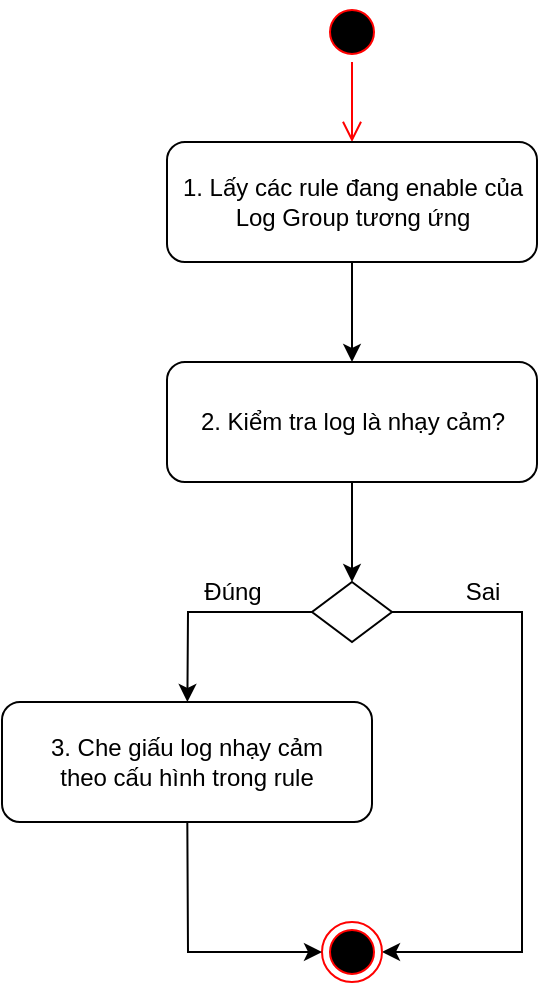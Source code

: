 <mxfile version="22.0.6" type="github" pages="5">
  <diagram name="Trang-1" id="MNLtQUneh9rlCiHm2gLz">
    <mxGraphModel dx="1434" dy="790" grid="1" gridSize="10" guides="1" tooltips="1" connect="1" arrows="1" fold="1" page="1" pageScale="1" pageWidth="1169" pageHeight="827" math="0" shadow="0">
      <root>
        <mxCell id="0" />
        <mxCell id="1" parent="0" />
        <mxCell id="FCyUBB_o4Qi10Djg-REU-1" value="" style="ellipse;html=1;shape=startState;fillColor=#000000;strokeColor=#ff0000;" parent="1" vertex="1">
          <mxGeometry x="430" y="160" width="30" height="30" as="geometry" />
        </mxCell>
        <mxCell id="FCyUBB_o4Qi10Djg-REU-2" value="" style="edgeStyle=orthogonalEdgeStyle;html=1;verticalAlign=bottom;endArrow=open;endSize=8;strokeColor=#ff0000;rounded=0;" parent="1" source="FCyUBB_o4Qi10Djg-REU-1" target="FCyUBB_o4Qi10Djg-REU-3" edge="1">
          <mxGeometry relative="1" as="geometry">
            <mxPoint x="445" y="230" as="targetPoint" />
          </mxGeometry>
        </mxCell>
        <mxCell id="FCyUBB_o4Qi10Djg-REU-3" value="1. Lấy các rule đang enable của Log Group tương ứng" style="rounded=1;whiteSpace=wrap;html=1;" parent="1" vertex="1">
          <mxGeometry x="352.5" y="230" width="185" height="60" as="geometry" />
        </mxCell>
        <mxCell id="FCyUBB_o4Qi10Djg-REU-4" value="" style="endArrow=classic;html=1;rounded=0;" parent="1" source="FCyUBB_o4Qi10Djg-REU-3" target="FCyUBB_o4Qi10Djg-REU-5" edge="1">
          <mxGeometry width="50" height="50" relative="1" as="geometry">
            <mxPoint x="430" y="340" as="sourcePoint" />
            <mxPoint x="445" y="340" as="targetPoint" />
          </mxGeometry>
        </mxCell>
        <mxCell id="FCyUBB_o4Qi10Djg-REU-5" value="2. Kiểm tra log là nhạy cảm?" style="rounded=1;whiteSpace=wrap;html=1;" parent="1" vertex="1">
          <mxGeometry x="352.5" y="340" width="185" height="60" as="geometry" />
        </mxCell>
        <mxCell id="FCyUBB_o4Qi10Djg-REU-6" value="" style="endArrow=classic;html=1;rounded=0;" parent="1" source="FCyUBB_o4Qi10Djg-REU-5" target="FCyUBB_o4Qi10Djg-REU-7" edge="1">
          <mxGeometry width="50" height="50" relative="1" as="geometry">
            <mxPoint x="430" y="540" as="sourcePoint" />
            <mxPoint x="445" y="450" as="targetPoint" />
          </mxGeometry>
        </mxCell>
        <mxCell id="FCyUBB_o4Qi10Djg-REU-7" value="" style="rhombus;whiteSpace=wrap;html=1;" parent="1" vertex="1">
          <mxGeometry x="425" y="450" width="40" height="30" as="geometry" />
        </mxCell>
        <mxCell id="FCyUBB_o4Qi10Djg-REU-8" value="3. Che giấu log nhạy cảm &lt;br&gt;theo cấu hình trong rule" style="rounded=1;whiteSpace=wrap;html=1;" parent="1" vertex="1">
          <mxGeometry x="270" y="510" width="185" height="60" as="geometry" />
        </mxCell>
        <mxCell id="FCyUBB_o4Qi10Djg-REU-9" value="" style="endArrow=classic;html=1;rounded=0;" parent="1" source="FCyUBB_o4Qi10Djg-REU-7" target="FCyUBB_o4Qi10Djg-REU-8" edge="1">
          <mxGeometry width="50" height="50" relative="1" as="geometry">
            <mxPoint x="455" y="400" as="sourcePoint" />
            <mxPoint x="455" y="460" as="targetPoint" />
            <Array as="points">
              <mxPoint x="363" y="465" />
            </Array>
          </mxGeometry>
        </mxCell>
        <mxCell id="FCyUBB_o4Qi10Djg-REU-11" value="" style="endArrow=classic;html=1;rounded=0;" parent="1" source="FCyUBB_o4Qi10Djg-REU-7" target="FCyUBB_o4Qi10Djg-REU-14" edge="1">
          <mxGeometry width="50" height="50" relative="1" as="geometry">
            <mxPoint x="652.5" y="420" as="sourcePoint" />
            <mxPoint x="642.324" y="520" as="targetPoint" />
            <Array as="points">
              <mxPoint x="530" y="465" />
              <mxPoint x="530" y="635" />
            </Array>
          </mxGeometry>
        </mxCell>
        <mxCell id="FCyUBB_o4Qi10Djg-REU-12" value="Đúng" style="text;html=1;align=center;verticalAlign=middle;resizable=0;points=[];autosize=1;strokeColor=none;fillColor=none;" parent="1" vertex="1">
          <mxGeometry x="360" y="440" width="50" height="30" as="geometry" />
        </mxCell>
        <mxCell id="FCyUBB_o4Qi10Djg-REU-13" value="Sai" style="text;html=1;align=center;verticalAlign=middle;resizable=0;points=[];autosize=1;strokeColor=none;fillColor=none;" parent="1" vertex="1">
          <mxGeometry x="490" y="440" width="40" height="30" as="geometry" />
        </mxCell>
        <mxCell id="FCyUBB_o4Qi10Djg-REU-14" value="" style="ellipse;html=1;shape=endState;fillColor=#000000;strokeColor=#ff0000;" parent="1" vertex="1">
          <mxGeometry x="430" y="620" width="30" height="30" as="geometry" />
        </mxCell>
        <mxCell id="FCyUBB_o4Qi10Djg-REU-15" value="" style="endArrow=classic;html=1;rounded=0;" parent="1" source="FCyUBB_o4Qi10Djg-REU-8" target="FCyUBB_o4Qi10Djg-REU-14" edge="1">
          <mxGeometry width="50" height="50" relative="1" as="geometry">
            <mxPoint x="455" y="400" as="sourcePoint" />
            <mxPoint x="455" y="460" as="targetPoint" />
            <Array as="points">
              <mxPoint x="363" y="635" />
            </Array>
          </mxGeometry>
        </mxCell>
      </root>
    </mxGraphModel>
  </diagram>
  <diagram id="7-4eDvsrYYCcSrWC4XTR" name="add">
    <mxGraphModel dx="1195" dy="658" grid="1" gridSize="10" guides="1" tooltips="1" connect="1" arrows="1" fold="1" page="1" pageScale="1" pageWidth="1169" pageHeight="827" math="0" shadow="0">
      <root>
        <mxCell id="0" />
        <mxCell id="1" parent="0" />
        <mxCell id="qeXIuzY6Tlmmjp6HPj1g-1" value="" style="shape=umlLifeline;perimeter=lifelinePerimeter;whiteSpace=wrap;html=1;container=1;dropTarget=0;collapsible=0;recursiveResize=0;outlineConnect=0;portConstraint=eastwest;newEdgeStyle={&quot;curved&quot;:0,&quot;rounded&quot;:0};participant=umlBoundary;fontSize=12;" parent="1" vertex="1">
          <mxGeometry x="160" y="80" width="50" height="500" as="geometry" />
        </mxCell>
        <mxCell id="qeXIuzY6Tlmmjp6HPj1g-3" value="" style="html=1;points=[[0,0,0,0,5],[0,1,0,0,-5],[1,0,0,0,5],[1,1,0,0,-5]];perimeter=orthogonalPerimeter;outlineConnect=0;targetShapes=umlLifeline;portConstraint=eastwest;newEdgeStyle={&quot;curved&quot;:0,&quot;rounded&quot;:0};fontSize=12;" parent="qeXIuzY6Tlmmjp6HPj1g-1" vertex="1">
          <mxGeometry x="20" y="70" width="10" height="410" as="geometry" />
        </mxCell>
        <mxCell id="qeXIuzY6Tlmmjp6HPj1g-2" value="" style="shape=umlLifeline;perimeter=lifelinePerimeter;whiteSpace=wrap;html=1;container=1;dropTarget=0;collapsible=0;recursiveResize=0;outlineConnect=0;portConstraint=eastwest;newEdgeStyle={&quot;curved&quot;:0,&quot;rounded&quot;:0};participant=umlBoundary;fontSize=12;" parent="1" vertex="1">
          <mxGeometry x="400" y="80" width="50" height="500" as="geometry" />
        </mxCell>
        <mxCell id="qeXIuzY6Tlmmjp6HPj1g-4" value="" style="html=1;points=[[0,0,0,0,5],[0,1,0,0,-5],[1,0,0,0,5],[1,1,0,0,-5]];perimeter=orthogonalPerimeter;outlineConnect=0;targetShapes=umlLifeline;portConstraint=eastwest;newEdgeStyle={&quot;curved&quot;:0,&quot;rounded&quot;:0};fontSize=12;" parent="qeXIuzY6Tlmmjp6HPj1g-2" vertex="1">
          <mxGeometry x="20" y="80" width="10" height="400" as="geometry" />
        </mxCell>
        <mxCell id="qeXIuzY6Tlmmjp6HPj1g-8" value="" style="html=1;points=[[0,0,0,0,5],[0,1,0,0,-5],[1,0,0,0,5],[1,1,0,0,-5]];perimeter=orthogonalPerimeter;outlineConnect=0;targetShapes=umlLifeline;portConstraint=eastwest;newEdgeStyle={&quot;curved&quot;:0,&quot;rounded&quot;:0};fontSize=12;" parent="qeXIuzY6Tlmmjp6HPj1g-2" vertex="1">
          <mxGeometry x="30" y="110" width="10" height="360" as="geometry" />
        </mxCell>
        <mxCell id="qeXIuzY6Tlmmjp6HPj1g-5" value="Dashboard" style="text;html=1;align=center;verticalAlign=middle;resizable=0;points=[];autosize=1;strokeColor=none;fillColor=none;fontSize=12;" parent="1" vertex="1">
          <mxGeometry x="145" y="120" width="80" height="30" as="geometry" />
        </mxCell>
        <mxCell id="qeXIuzY6Tlmmjp6HPj1g-6" value="DataMaskingController" style="text;html=1;align=center;verticalAlign=middle;resizable=0;points=[];autosize=1;strokeColor=none;fillColor=none;fontSize=12;" parent="1" vertex="1">
          <mxGeometry x="350" y="128" width="150" height="30" as="geometry" />
        </mxCell>
        <mxCell id="qeXIuzY6Tlmmjp6HPj1g-7" value="UpsertDataMaskingRuleRequest" style="html=1;verticalAlign=bottom;endArrow=block;curved=0;rounded=0;fontSize=12;" parent="1" target="qeXIuzY6Tlmmjp6HPj1g-4" edge="1">
          <mxGeometry x="0.001" width="80" relative="1" as="geometry">
            <mxPoint x="190" y="195" as="sourcePoint" />
            <mxPoint x="500" y="195" as="targetPoint" />
            <mxPoint as="offset" />
          </mxGeometry>
        </mxCell>
        <mxCell id="qeXIuzY6Tlmmjp6HPj1g-11" value="addDataMaskingRule(...)" style="text;html=1;align=center;verticalAlign=middle;resizable=0;points=[];autosize=1;strokeColor=none;fillColor=none;fontSize=12;" parent="1" vertex="1">
          <mxGeometry x="430" y="190" width="160" height="30" as="geometry" />
        </mxCell>
        <mxCell id="qeXIuzY6Tlmmjp6HPj1g-13" value="" style="html=1;points=[[0,0,0,0,5],[0,1,0,0,-5],[1,0,0,0,5],[1,1,0,0,-5]];perimeter=orthogonalPerimeter;outlineConnect=0;targetShapes=umlLifeline;portConstraint=eastwest;newEdgeStyle={&quot;curved&quot;:0,&quot;rounded&quot;:0};fontSize=12;" parent="1" vertex="1">
          <mxGeometry x="435" y="250" width="10" height="40" as="geometry" />
        </mxCell>
        <mxCell id="qeXIuzY6Tlmmjp6HPj1g-14" value="1. validateRequest(...)" style="html=1;align=left;spacingLeft=2;endArrow=block;rounded=0;edgeStyle=orthogonalEdgeStyle;curved=0;rounded=0;fontSize=12;" parent="1" target="qeXIuzY6Tlmmjp6HPj1g-13" edge="1">
          <mxGeometry relative="1" as="geometry">
            <mxPoint x="440" y="230" as="sourcePoint" />
            <Array as="points">
              <mxPoint x="470" y="260" />
            </Array>
          </mxGeometry>
        </mxCell>
        <mxCell id="qeXIuzY6Tlmmjp6HPj1g-15" value="" style="shape=umlLifeline;perimeter=lifelinePerimeter;whiteSpace=wrap;html=1;container=1;dropTarget=0;collapsible=0;recursiveResize=0;outlineConnect=0;portConstraint=eastwest;newEdgeStyle={&quot;curved&quot;:0,&quot;rounded&quot;:0};participant=umlBoundary;fontSize=12;" parent="1" vertex="1">
          <mxGeometry x="630" y="158" width="50" height="202" as="geometry" />
        </mxCell>
        <mxCell id="qeXIuzY6Tlmmjp6HPj1g-16" value="" style="html=1;points=[[0,0,0,0,5],[0,1,0,0,-5],[1,0,0,0,5],[1,1,0,0,-5]];perimeter=orthogonalPerimeter;outlineConnect=0;targetShapes=umlLifeline;portConstraint=eastwest;newEdgeStyle={&quot;curved&quot;:0,&quot;rounded&quot;:0};fontSize=12;" parent="qeXIuzY6Tlmmjp6HPj1g-15" vertex="1">
          <mxGeometry x="20" y="130" width="10" height="60" as="geometry" />
        </mxCell>
        <mxCell id="qeXIuzY6Tlmmjp6HPj1g-17" value="" style="html=1;points=[[0,0,0,0,5],[0,1,0,0,-5],[1,0,0,0,5],[1,1,0,0,-5]];perimeter=orthogonalPerimeter;outlineConnect=0;targetShapes=umlLifeline;portConstraint=eastwest;newEdgeStyle={&quot;curved&quot;:0,&quot;rounded&quot;:0};fontSize=12;" parent="qeXIuzY6Tlmmjp6HPj1g-15" vertex="1">
          <mxGeometry x="30" y="140" width="10" height="40" as="geometry" />
        </mxCell>
        <mxCell id="qeXIuzY6Tlmmjp6HPj1g-18" value="LogGroupRepository" style="text;html=1;align=center;verticalAlign=middle;resizable=0;points=[];autosize=1;strokeColor=none;fillColor=none;fontSize=12;" parent="1" vertex="1">
          <mxGeometry x="590" y="200" width="130" height="30" as="geometry" />
        </mxCell>
        <mxCell id="qeXIuzY6Tlmmjp6HPj1g-19" value="" style="html=1;verticalAlign=bottom;endArrow=block;curved=0;rounded=0;fontSize=12;" parent="1" edge="1">
          <mxGeometry x="0.001" width="80" relative="1" as="geometry">
            <mxPoint x="440.0" y="300" as="sourcePoint" />
            <mxPoint x="650.0" y="300" as="targetPoint" />
            <mxPoint as="offset" />
          </mxGeometry>
        </mxCell>
        <mxCell id="qeXIuzY6Tlmmjp6HPj1g-20" value="2. findByObjectId(logObjectId)" style="text;html=1;align=center;verticalAlign=middle;resizable=0;points=[];autosize=1;strokeColor=none;fillColor=none;fontSize=12;" parent="1" vertex="1">
          <mxGeometry x="665" y="300" width="180" height="30" as="geometry" />
        </mxCell>
        <mxCell id="qeXIuzY6Tlmmjp6HPj1g-21" value="LogGroup" style="html=1;verticalAlign=bottom;endArrow=open;dashed=1;endSize=8;curved=0;rounded=0;fontSize=12;" parent="1" edge="1">
          <mxGeometry relative="1" as="geometry">
            <mxPoint x="650.0" y="330" as="sourcePoint" />
            <mxPoint x="440.0" y="330" as="targetPoint" />
          </mxGeometry>
        </mxCell>
        <mxCell id="qeXIuzY6Tlmmjp6HPj1g-22" value="" style="html=1;points=[[0,0,0,0,5],[0,1,0,0,-5],[1,0,0,0,5],[1,1,0,0,-5]];perimeter=orthogonalPerimeter;outlineConnect=0;targetShapes=umlLifeline;portConstraint=eastwest;newEdgeStyle={&quot;curved&quot;:0,&quot;rounded&quot;:0};fontSize=12;" parent="1" vertex="1">
          <mxGeometry x="435" y="370" width="10" height="40" as="geometry" />
        </mxCell>
        <mxCell id="qeXIuzY6Tlmmjp6HPj1g-23" value="3. init DataMaskingRule" style="html=1;align=left;spacingLeft=2;endArrow=block;rounded=0;edgeStyle=orthogonalEdgeStyle;curved=0;rounded=0;fontSize=12;" parent="1" target="qeXIuzY6Tlmmjp6HPj1g-22" edge="1">
          <mxGeometry relative="1" as="geometry">
            <mxPoint x="440" y="350" as="sourcePoint" />
            <Array as="points">
              <mxPoint x="470" y="380" />
            </Array>
          </mxGeometry>
        </mxCell>
        <mxCell id="qeXIuzY6Tlmmjp6HPj1g-26" value="" style="shape=umlLifeline;perimeter=lifelinePerimeter;whiteSpace=wrap;html=1;container=1;dropTarget=0;collapsible=0;recursiveResize=0;outlineConnect=0;portConstraint=eastwest;newEdgeStyle={&quot;curved&quot;:0,&quot;rounded&quot;:0};participant=umlBoundary;fontSize=12;" parent="1" vertex="1">
          <mxGeometry x="630" y="390" width="50" height="180" as="geometry" />
        </mxCell>
        <mxCell id="qeXIuzY6Tlmmjp6HPj1g-27" value="" style="html=1;points=[[0,0,0,0,5],[0,1,0,0,-5],[1,0,0,0,5],[1,1,0,0,-5]];perimeter=orthogonalPerimeter;outlineConnect=0;targetShapes=umlLifeline;portConstraint=eastwest;newEdgeStyle={&quot;curved&quot;:0,&quot;rounded&quot;:0};fontSize=12;" parent="qeXIuzY6Tlmmjp6HPj1g-26" vertex="1">
          <mxGeometry x="20" y="80" width="10" height="80" as="geometry" />
        </mxCell>
        <mxCell id="qeXIuzY6Tlmmjp6HPj1g-28" value="" style="html=1;points=[[0,0,0,0,5],[0,1,0,0,-5],[1,0,0,0,5],[1,1,0,0,-5]];perimeter=orthogonalPerimeter;outlineConnect=0;targetShapes=umlLifeline;portConstraint=eastwest;newEdgeStyle={&quot;curved&quot;:0,&quot;rounded&quot;:0};fontSize=12;" parent="qeXIuzY6Tlmmjp6HPj1g-26" vertex="1">
          <mxGeometry x="30" y="100" width="10" height="50" as="geometry" />
        </mxCell>
        <mxCell id="qeXIuzY6Tlmmjp6HPj1g-29" value="5. save(DataMaskingRule)" style="text;html=1;align=center;verticalAlign=middle;resizable=0;points=[];autosize=1;strokeColor=none;fillColor=none;fontSize=12;" parent="1" vertex="1">
          <mxGeometry x="665" y="502" width="160" height="30" as="geometry" />
        </mxCell>
        <mxCell id="qeXIuzY6Tlmmjp6HPj1g-30" value="DataMaskingRuleRepository" style="text;html=1;align=center;verticalAlign=middle;resizable=0;points=[];autosize=1;strokeColor=none;fillColor=none;fontSize=12;" parent="1" vertex="1">
          <mxGeometry x="590" y="430" width="180" height="30" as="geometry" />
        </mxCell>
        <mxCell id="qeXIuzY6Tlmmjp6HPj1g-33" value="" style="html=1;verticalAlign=bottom;endArrow=block;curved=0;rounded=0;fontSize=12;" parent="1" edge="1">
          <mxGeometry x="0.001" width="80" relative="1" as="geometry">
            <mxPoint x="440.0" y="500" as="sourcePoint" />
            <mxPoint x="650.0" y="500" as="targetPoint" />
            <mxPoint as="offset" />
          </mxGeometry>
        </mxCell>
        <mxCell id="qeXIuzY6Tlmmjp6HPj1g-34" value="return" style="html=1;verticalAlign=bottom;endArrow=open;dashed=1;endSize=8;curved=0;rounded=0;fontSize=12;" parent="1" edge="1">
          <mxGeometry relative="1" as="geometry">
            <mxPoint x="650.0" y="530" as="sourcePoint" />
            <mxPoint x="440.0" y="530" as="targetPoint" />
          </mxGeometry>
        </mxCell>
        <mxCell id="qeXIuzY6Tlmmjp6HPj1g-35" value="return" style="html=1;verticalAlign=bottom;endArrow=open;dashed=1;endSize=8;curved=0;rounded=0;fontSize=12;" parent="1" edge="1">
          <mxGeometry relative="1" as="geometry">
            <mxPoint x="420" y="540" as="sourcePoint" />
            <mxPoint x="190" y="540" as="targetPoint" />
          </mxGeometry>
        </mxCell>
        <mxCell id="7MeuNAZ8RyB94xtESC5L-1" value="" style="html=1;points=[[0,0,0,0,5],[0,1,0,0,-5],[1,0,0,0,5],[1,1,0,0,-5]];perimeter=orthogonalPerimeter;outlineConnect=0;targetShapes=umlLifeline;portConstraint=eastwest;newEdgeStyle={&quot;curved&quot;:0,&quot;rounded&quot;:0};fontSize=12;" parent="1" vertex="1">
          <mxGeometry x="435" y="450" width="10" height="40" as="geometry" />
        </mxCell>
        <mxCell id="7MeuNAZ8RyB94xtESC5L-2" value="4. check existed name" style="html=1;align=left;spacingLeft=2;endArrow=block;rounded=0;edgeStyle=orthogonalEdgeStyle;curved=0;rounded=0;fontSize=12;" parent="1" target="7MeuNAZ8RyB94xtESC5L-1" edge="1">
          <mxGeometry relative="1" as="geometry">
            <mxPoint x="440" y="430" as="sourcePoint" />
            <Array as="points">
              <mxPoint x="470" y="460" />
            </Array>
          </mxGeometry>
        </mxCell>
      </root>
    </mxGraphModel>
  </diagram>
  <diagram id="j8qmLAjOho-jbFzoAkWS" name="update">
    <mxGraphModel dx="1195" dy="658" grid="1" gridSize="10" guides="1" tooltips="1" connect="1" arrows="1" fold="1" page="1" pageScale="1" pageWidth="1169" pageHeight="827" math="0" shadow="0">
      <root>
        <mxCell id="0" />
        <mxCell id="1" parent="0" />
        <mxCell id="NTytPr070iN_LnXI_guB-1" value="" style="shape=umlLifeline;perimeter=lifelinePerimeter;whiteSpace=wrap;html=1;container=1;dropTarget=0;collapsible=0;recursiveResize=0;outlineConnect=0;portConstraint=eastwest;newEdgeStyle={&quot;curved&quot;:0,&quot;rounded&quot;:0};participant=umlBoundary;fontSize=12;" vertex="1" parent="1">
          <mxGeometry x="160" y="80" width="50" height="680" as="geometry" />
        </mxCell>
        <mxCell id="NTytPr070iN_LnXI_guB-2" value="" style="html=1;points=[[0,0,0,0,5],[0,1,0,0,-5],[1,0,0,0,5],[1,1,0,0,-5]];perimeter=orthogonalPerimeter;outlineConnect=0;targetShapes=umlLifeline;portConstraint=eastwest;newEdgeStyle={&quot;curved&quot;:0,&quot;rounded&quot;:0};fontSize=12;" vertex="1" parent="NTytPr070iN_LnXI_guB-1">
          <mxGeometry x="20" y="70" width="10" height="590" as="geometry" />
        </mxCell>
        <mxCell id="NTytPr070iN_LnXI_guB-3" value="" style="shape=umlLifeline;perimeter=lifelinePerimeter;whiteSpace=wrap;html=1;container=1;dropTarget=0;collapsible=0;recursiveResize=0;outlineConnect=0;portConstraint=eastwest;newEdgeStyle={&quot;curved&quot;:0,&quot;rounded&quot;:0};participant=umlBoundary;fontSize=12;" vertex="1" parent="1">
          <mxGeometry x="400" y="80" width="50" height="680" as="geometry" />
        </mxCell>
        <mxCell id="NTytPr070iN_LnXI_guB-4" value="" style="html=1;points=[[0,0,0,0,5],[0,1,0,0,-5],[1,0,0,0,5],[1,1,0,0,-5]];perimeter=orthogonalPerimeter;outlineConnect=0;targetShapes=umlLifeline;portConstraint=eastwest;newEdgeStyle={&quot;curved&quot;:0,&quot;rounded&quot;:0};fontSize=12;" vertex="1" parent="NTytPr070iN_LnXI_guB-3">
          <mxGeometry x="20" y="80" width="10" height="580" as="geometry" />
        </mxCell>
        <mxCell id="NTytPr070iN_LnXI_guB-5" value="" style="html=1;points=[[0,0,0,0,5],[0,1,0,0,-5],[1,0,0,0,5],[1,1,0,0,-5]];perimeter=orthogonalPerimeter;outlineConnect=0;targetShapes=umlLifeline;portConstraint=eastwest;newEdgeStyle={&quot;curved&quot;:0,&quot;rounded&quot;:0};fontSize=12;" vertex="1" parent="NTytPr070iN_LnXI_guB-3">
          <mxGeometry x="30" y="110" width="10" height="540" as="geometry" />
        </mxCell>
        <mxCell id="NTytPr070iN_LnXI_guB-6" value="Dashboard" style="text;html=1;align=center;verticalAlign=middle;resizable=0;points=[];autosize=1;strokeColor=none;fillColor=none;fontSize=12;" vertex="1" parent="1">
          <mxGeometry x="145" y="120" width="80" height="30" as="geometry" />
        </mxCell>
        <mxCell id="NTytPr070iN_LnXI_guB-7" value="DataMaskingController" style="text;html=1;align=center;verticalAlign=middle;resizable=0;points=[];autosize=1;strokeColor=none;fillColor=none;fontSize=12;" vertex="1" parent="1">
          <mxGeometry x="350" y="128" width="150" height="30" as="geometry" />
        </mxCell>
        <mxCell id="NTytPr070iN_LnXI_guB-8" value="UpsertDataMaskingRuleRequest" style="html=1;verticalAlign=bottom;endArrow=block;curved=0;rounded=0;fontSize=12;" edge="1" parent="1" target="NTytPr070iN_LnXI_guB-4">
          <mxGeometry x="0.001" width="80" relative="1" as="geometry">
            <mxPoint x="190" y="195" as="sourcePoint" />
            <mxPoint x="500" y="195" as="targetPoint" />
            <mxPoint as="offset" />
          </mxGeometry>
        </mxCell>
        <mxCell id="NTytPr070iN_LnXI_guB-9" value="updateDataMaskingRule(...)" style="text;html=1;align=center;verticalAlign=middle;resizable=0;points=[];autosize=1;strokeColor=none;fillColor=none;fontSize=12;" vertex="1" parent="1">
          <mxGeometry x="435" y="190" width="170" height="30" as="geometry" />
        </mxCell>
        <mxCell id="NTytPr070iN_LnXI_guB-10" value="" style="html=1;points=[[0,0,0,0,5],[0,1,0,0,-5],[1,0,0,0,5],[1,1,0,0,-5]];perimeter=orthogonalPerimeter;outlineConnect=0;targetShapes=umlLifeline;portConstraint=eastwest;newEdgeStyle={&quot;curved&quot;:0,&quot;rounded&quot;:0};fontSize=12;" vertex="1" parent="1">
          <mxGeometry x="435" y="250" width="10" height="40" as="geometry" />
        </mxCell>
        <mxCell id="NTytPr070iN_LnXI_guB-11" value="1. validateRequest(...)" style="html=1;align=left;spacingLeft=2;endArrow=block;rounded=0;edgeStyle=orthogonalEdgeStyle;curved=0;rounded=0;fontSize=12;" edge="1" parent="1" target="NTytPr070iN_LnXI_guB-10">
          <mxGeometry relative="1" as="geometry">
            <mxPoint x="440" y="230" as="sourcePoint" />
            <Array as="points">
              <mxPoint x="470" y="260" />
            </Array>
          </mxGeometry>
        </mxCell>
        <mxCell id="NTytPr070iN_LnXI_guB-12" value="" style="shape=umlLifeline;perimeter=lifelinePerimeter;whiteSpace=wrap;html=1;container=1;dropTarget=0;collapsible=0;recursiveResize=0;outlineConnect=0;portConstraint=eastwest;newEdgeStyle={&quot;curved&quot;:0,&quot;rounded&quot;:0};participant=umlBoundary;fontSize=12;" vertex="1" parent="1">
          <mxGeometry x="570" y="358" width="50" height="162" as="geometry" />
        </mxCell>
        <mxCell id="NTytPr070iN_LnXI_guB-13" value="" style="html=1;points=[[0,0,0,0,5],[0,1,0,0,-5],[1,0,0,0,5],[1,1,0,0,-5]];perimeter=orthogonalPerimeter;outlineConnect=0;targetShapes=umlLifeline;portConstraint=eastwest;newEdgeStyle={&quot;curved&quot;:0,&quot;rounded&quot;:0};fontSize=12;" vertex="1" parent="NTytPr070iN_LnXI_guB-12">
          <mxGeometry x="20" y="80" width="10" height="60" as="geometry" />
        </mxCell>
        <mxCell id="NTytPr070iN_LnXI_guB-14" value="" style="html=1;points=[[0,0,0,0,5],[0,1,0,0,-5],[1,0,0,0,5],[1,1,0,0,-5]];perimeter=orthogonalPerimeter;outlineConnect=0;targetShapes=umlLifeline;portConstraint=eastwest;newEdgeStyle={&quot;curved&quot;:0,&quot;rounded&quot;:0};fontSize=12;" vertex="1" parent="NTytPr070iN_LnXI_guB-12">
          <mxGeometry x="30" y="90" width="10" height="40" as="geometry" />
        </mxCell>
        <mxCell id="NTytPr070iN_LnXI_guB-15" value="LogGroupRepository" style="text;html=1;align=center;verticalAlign=middle;resizable=0;points=[];autosize=1;strokeColor=none;fillColor=none;fontSize=12;" vertex="1" parent="1">
          <mxGeometry x="530" y="400" width="130" height="30" as="geometry" />
        </mxCell>
        <mxCell id="NTytPr070iN_LnXI_guB-16" value="" style="html=1;verticalAlign=bottom;endArrow=block;curved=0;rounded=0;fontSize=12;" edge="1" parent="1">
          <mxGeometry x="0.001" width="80" relative="1" as="geometry">
            <mxPoint x="440" y="450" as="sourcePoint" />
            <mxPoint x="590.0" y="450" as="targetPoint" />
            <mxPoint as="offset" />
          </mxGeometry>
        </mxCell>
        <mxCell id="NTytPr070iN_LnXI_guB-17" value="3. findByObjectId(logObjectId)" style="text;html=1;align=center;verticalAlign=middle;resizable=0;points=[];autosize=1;strokeColor=none;fillColor=none;fontSize=12;" vertex="1" parent="1">
          <mxGeometry x="605" y="450" width="180" height="30" as="geometry" />
        </mxCell>
        <mxCell id="NTytPr070iN_LnXI_guB-18" value="LogGroup" style="html=1;verticalAlign=bottom;endArrow=open;dashed=1;endSize=8;curved=0;rounded=0;fontSize=12;" edge="1" parent="1">
          <mxGeometry relative="1" as="geometry">
            <mxPoint x="590.0" y="480" as="sourcePoint" />
            <mxPoint x="440" y="480" as="targetPoint" />
          </mxGeometry>
        </mxCell>
        <mxCell id="NTytPr070iN_LnXI_guB-19" value="" style="html=1;points=[[0,0,0,0,5],[0,1,0,0,-5],[1,0,0,0,5],[1,1,0,0,-5]];perimeter=orthogonalPerimeter;outlineConnect=0;targetShapes=umlLifeline;portConstraint=eastwest;newEdgeStyle={&quot;curved&quot;:0,&quot;rounded&quot;:0};fontSize=12;" vertex="1" parent="1">
          <mxGeometry x="435" y="540" width="10" height="40" as="geometry" />
        </mxCell>
        <mxCell id="NTytPr070iN_LnXI_guB-20" value="4. init DataMaskingRule update" style="html=1;align=left;spacingLeft=2;endArrow=block;rounded=0;edgeStyle=orthogonalEdgeStyle;curved=0;rounded=0;fontSize=12;" edge="1" parent="1" target="NTytPr070iN_LnXI_guB-19">
          <mxGeometry relative="1" as="geometry">
            <mxPoint x="440" y="520" as="sourcePoint" />
            <Array as="points">
              <mxPoint x="470" y="550" />
            </Array>
            <mxPoint as="offset" />
          </mxGeometry>
        </mxCell>
        <mxCell id="NTytPr070iN_LnXI_guB-21" value="" style="shape=umlLifeline;perimeter=lifelinePerimeter;whiteSpace=wrap;html=1;container=1;dropTarget=0;collapsible=0;recursiveResize=0;outlineConnect=0;portConstraint=eastwest;newEdgeStyle={&quot;curved&quot;:0,&quot;rounded&quot;:0};participant=umlBoundary;fontSize=12;" vertex="1" parent="1">
          <mxGeometry x="630" y="190" width="50" height="570" as="geometry" />
        </mxCell>
        <mxCell id="NTytPr070iN_LnXI_guB-22" value="" style="html=1;points=[[0,0,0,0,5],[0,1,0,0,-5],[1,0,0,0,5],[1,1,0,0,-5]];perimeter=orthogonalPerimeter;outlineConnect=0;targetShapes=umlLifeline;portConstraint=eastwest;newEdgeStyle={&quot;curved&quot;:0,&quot;rounded&quot;:0};fontSize=12;" vertex="1" parent="NTytPr070iN_LnXI_guB-21">
          <mxGeometry x="20" y="80" width="10" height="80" as="geometry" />
        </mxCell>
        <mxCell id="NTytPr070iN_LnXI_guB-23" value="" style="html=1;points=[[0,0,0,0,5],[0,1,0,0,-5],[1,0,0,0,5],[1,1,0,0,-5]];perimeter=orthogonalPerimeter;outlineConnect=0;targetShapes=umlLifeline;portConstraint=eastwest;newEdgeStyle={&quot;curved&quot;:0,&quot;rounded&quot;:0};fontSize=12;" vertex="1" parent="NTytPr070iN_LnXI_guB-21">
          <mxGeometry x="30" y="100" width="10" height="50" as="geometry" />
        </mxCell>
        <mxCell id="NTytPr070iN_LnXI_guB-24" value="2. findById(ruleId)" style="text;html=1;align=center;verticalAlign=middle;resizable=0;points=[];autosize=1;strokeColor=none;fillColor=none;fontSize=12;" vertex="1" parent="1">
          <mxGeometry x="660" y="300" width="120" height="30" as="geometry" />
        </mxCell>
        <mxCell id="NTytPr070iN_LnXI_guB-25" value="DataMaskingRuleRepository" style="text;html=1;align=center;verticalAlign=middle;resizable=0;points=[];autosize=1;strokeColor=none;fillColor=none;fontSize=12;" vertex="1" parent="1">
          <mxGeometry x="590" y="230" width="180" height="30" as="geometry" />
        </mxCell>
        <mxCell id="NTytPr070iN_LnXI_guB-26" value="" style="html=1;verticalAlign=bottom;endArrow=block;curved=0;rounded=0;fontSize=12;" edge="1" parent="1">
          <mxGeometry x="0.001" width="80" relative="1" as="geometry">
            <mxPoint x="440.0" y="300" as="sourcePoint" />
            <mxPoint x="650.0" y="300" as="targetPoint" />
            <mxPoint as="offset" />
          </mxGeometry>
        </mxCell>
        <mxCell id="NTytPr070iN_LnXI_guB-27" value="return" style="html=1;verticalAlign=bottom;endArrow=open;dashed=1;endSize=8;curved=0;rounded=0;fontSize=12;" edge="1" parent="1">
          <mxGeometry relative="1" as="geometry">
            <mxPoint x="650.0" y="330" as="sourcePoint" />
            <mxPoint x="440.0" y="330" as="targetPoint" />
          </mxGeometry>
        </mxCell>
        <mxCell id="NTytPr070iN_LnXI_guB-28" value="return" style="html=1;verticalAlign=bottom;endArrow=open;dashed=1;endSize=8;curved=0;rounded=0;fontSize=12;" edge="1" parent="1">
          <mxGeometry relative="1" as="geometry">
            <mxPoint x="420" y="720" as="sourcePoint" />
            <mxPoint x="190" y="720" as="targetPoint" />
          </mxGeometry>
        </mxCell>
        <mxCell id="NTytPr070iN_LnXI_guB-29" value="" style="html=1;points=[[0,0,0,0,5],[0,1,0,0,-5],[1,0,0,0,5],[1,1,0,0,-5]];perimeter=orthogonalPerimeter;outlineConnect=0;targetShapes=umlLifeline;portConstraint=eastwest;newEdgeStyle={&quot;curved&quot;:0,&quot;rounded&quot;:0};fontSize=12;" vertex="1" parent="1">
          <mxGeometry x="435" y="620" width="10" height="40" as="geometry" />
        </mxCell>
        <mxCell id="NTytPr070iN_LnXI_guB-30" value="5. check existed name" style="html=1;align=left;spacingLeft=2;endArrow=block;rounded=0;edgeStyle=orthogonalEdgeStyle;curved=0;rounded=0;fontSize=12;" edge="1" parent="1" target="NTytPr070iN_LnXI_guB-29">
          <mxGeometry relative="1" as="geometry">
            <mxPoint x="440" y="600" as="sourcePoint" />
            <Array as="points">
              <mxPoint x="470" y="630" />
            </Array>
            <mxPoint as="offset" />
          </mxGeometry>
        </mxCell>
        <mxCell id="NTytPr070iN_LnXI_guB-31" value="ruleId" style="text;html=1;align=center;verticalAlign=middle;resizable=0;points=[];autosize=1;strokeColor=none;fillColor=none;fontSize=12;" vertex="1" parent="1">
          <mxGeometry x="275" y="188" width="50" height="30" as="geometry" />
        </mxCell>
        <mxCell id="NTytPr070iN_LnXI_guB-32" value="" style="html=1;points=[[0,0,0,0,5],[0,1,0,0,-5],[1,0,0,0,5],[1,1,0,0,-5]];perimeter=orthogonalPerimeter;outlineConnect=0;targetShapes=umlLifeline;portConstraint=eastwest;newEdgeStyle={&quot;curved&quot;:0,&quot;rounded&quot;:0};fontSize=12;" vertex="1" parent="1">
          <mxGeometry x="650" y="650" width="10" height="80" as="geometry" />
        </mxCell>
        <mxCell id="NTytPr070iN_LnXI_guB-33" value="" style="html=1;points=[[0,0,0,0,5],[0,1,0,0,-5],[1,0,0,0,5],[1,1,0,0,-5]];perimeter=orthogonalPerimeter;outlineConnect=0;targetShapes=umlLifeline;portConstraint=eastwest;newEdgeStyle={&quot;curved&quot;:0,&quot;rounded&quot;:0};fontSize=12;" vertex="1" parent="1">
          <mxGeometry x="660" y="670" width="10" height="50" as="geometry" />
        </mxCell>
        <mxCell id="NTytPr070iN_LnXI_guB-34" value="6. update(...)" style="text;html=1;align=center;verticalAlign=middle;resizable=0;points=[];autosize=1;strokeColor=none;fillColor=none;fontSize=12;" vertex="1" parent="1">
          <mxGeometry x="675" y="680" width="90" height="30" as="geometry" />
        </mxCell>
        <mxCell id="NTytPr070iN_LnXI_guB-35" value="" style="html=1;verticalAlign=bottom;endArrow=block;curved=0;rounded=0;fontSize=12;" edge="1" parent="1">
          <mxGeometry x="0.001" width="80" relative="1" as="geometry">
            <mxPoint x="440.0" y="680" as="sourcePoint" />
            <mxPoint x="650.0" y="680" as="targetPoint" />
            <mxPoint as="offset" />
          </mxGeometry>
        </mxCell>
        <mxCell id="NTytPr070iN_LnXI_guB-36" value="return" style="html=1;verticalAlign=bottom;endArrow=open;dashed=1;endSize=8;curved=0;rounded=0;fontSize=12;" edge="1" parent="1">
          <mxGeometry relative="1" as="geometry">
            <mxPoint x="650.0" y="710" as="sourcePoint" />
            <mxPoint x="440.0" y="710" as="targetPoint" />
          </mxGeometry>
        </mxCell>
      </root>
    </mxGraphModel>
  </diagram>
  <diagram id="71q2wgkZuon3vMLD6ZBM" name="delete">
    <mxGraphModel dx="1195" dy="658" grid="1" gridSize="10" guides="1" tooltips="1" connect="1" arrows="1" fold="1" page="1" pageScale="1" pageWidth="1169" pageHeight="827" math="0" shadow="0">
      <root>
        <mxCell id="0" />
        <mxCell id="1" parent="0" />
        <mxCell id="Fd6lpT3IfbsDKDsr4jEv-1" value="" style="shape=umlLifeline;perimeter=lifelinePerimeter;whiteSpace=wrap;html=1;container=1;dropTarget=0;collapsible=0;recursiveResize=0;outlineConnect=0;portConstraint=eastwest;newEdgeStyle={&quot;curved&quot;:0,&quot;rounded&quot;:0};participant=umlBoundary;fontSize=12;" vertex="1" parent="1">
          <mxGeometry x="160" y="80" width="50" height="240" as="geometry" />
        </mxCell>
        <mxCell id="Fd6lpT3IfbsDKDsr4jEv-2" value="" style="html=1;points=[[0,0,0,0,5],[0,1,0,0,-5],[1,0,0,0,5],[1,1,0,0,-5]];perimeter=orthogonalPerimeter;outlineConnect=0;targetShapes=umlLifeline;portConstraint=eastwest;newEdgeStyle={&quot;curved&quot;:0,&quot;rounded&quot;:0};fontSize=12;" vertex="1" parent="Fd6lpT3IfbsDKDsr4jEv-1">
          <mxGeometry x="20" y="70" width="10" height="140" as="geometry" />
        </mxCell>
        <mxCell id="Fd6lpT3IfbsDKDsr4jEv-3" value="" style="shape=umlLifeline;perimeter=lifelinePerimeter;whiteSpace=wrap;html=1;container=1;dropTarget=0;collapsible=0;recursiveResize=0;outlineConnect=0;portConstraint=eastwest;newEdgeStyle={&quot;curved&quot;:0,&quot;rounded&quot;:0};participant=umlBoundary;fontSize=12;" vertex="1" parent="1">
          <mxGeometry x="400" y="80" width="50" height="240" as="geometry" />
        </mxCell>
        <mxCell id="Fd6lpT3IfbsDKDsr4jEv-4" value="" style="html=1;points=[[0,0,0,0,5],[0,1,0,0,-5],[1,0,0,0,5],[1,1,0,0,-5]];perimeter=orthogonalPerimeter;outlineConnect=0;targetShapes=umlLifeline;portConstraint=eastwest;newEdgeStyle={&quot;curved&quot;:0,&quot;rounded&quot;:0};fontSize=12;" vertex="1" parent="Fd6lpT3IfbsDKDsr4jEv-3">
          <mxGeometry x="20" y="80" width="10" height="130" as="geometry" />
        </mxCell>
        <mxCell id="Fd6lpT3IfbsDKDsr4jEv-5" value="" style="html=1;points=[[0,0,0,0,5],[0,1,0,0,-5],[1,0,0,0,5],[1,1,0,0,-5]];perimeter=orthogonalPerimeter;outlineConnect=0;targetShapes=umlLifeline;portConstraint=eastwest;newEdgeStyle={&quot;curved&quot;:0,&quot;rounded&quot;:0};fontSize=12;" vertex="1" parent="Fd6lpT3IfbsDKDsr4jEv-3">
          <mxGeometry x="30" y="110" width="10" height="90" as="geometry" />
        </mxCell>
        <mxCell id="Fd6lpT3IfbsDKDsr4jEv-6" value="Dashboard" style="text;html=1;align=center;verticalAlign=middle;resizable=0;points=[];autosize=1;strokeColor=none;fillColor=none;fontSize=12;" vertex="1" parent="1">
          <mxGeometry x="145" y="120" width="80" height="30" as="geometry" />
        </mxCell>
        <mxCell id="Fd6lpT3IfbsDKDsr4jEv-7" value="DataMaskingController" style="text;html=1;align=center;verticalAlign=middle;resizable=0;points=[];autosize=1;strokeColor=none;fillColor=none;fontSize=12;" vertex="1" parent="1">
          <mxGeometry x="350" y="128" width="150" height="30" as="geometry" />
        </mxCell>
        <mxCell id="Fd6lpT3IfbsDKDsr4jEv-8" value="ruleId" style="html=1;verticalAlign=bottom;endArrow=block;curved=0;rounded=0;fontSize=12;" edge="1" parent="1" target="Fd6lpT3IfbsDKDsr4jEv-4">
          <mxGeometry x="0.001" width="80" relative="1" as="geometry">
            <mxPoint x="190" y="195" as="sourcePoint" />
            <mxPoint x="500" y="195" as="targetPoint" />
            <mxPoint as="offset" />
          </mxGeometry>
        </mxCell>
        <mxCell id="Fd6lpT3IfbsDKDsr4jEv-9" value="deleteDataMaskingRule(...)" style="text;html=1;align=center;verticalAlign=middle;resizable=0;points=[];autosize=1;strokeColor=none;fillColor=none;fontSize=12;" vertex="1" parent="1">
          <mxGeometry x="435" y="190" width="170" height="30" as="geometry" />
        </mxCell>
        <mxCell id="Fd6lpT3IfbsDKDsr4jEv-21" value="" style="shape=umlLifeline;perimeter=lifelinePerimeter;whiteSpace=wrap;html=1;container=1;dropTarget=0;collapsible=0;recursiveResize=0;outlineConnect=0;portConstraint=eastwest;newEdgeStyle={&quot;curved&quot;:0,&quot;rounded&quot;:0};participant=umlBoundary;fontSize=12;" vertex="1" parent="1">
          <mxGeometry x="630" y="80" width="50" height="240" as="geometry" />
        </mxCell>
        <mxCell id="Fd6lpT3IfbsDKDsr4jEv-22" value="" style="html=1;points=[[0,0,0,0,5],[0,1,0,0,-5],[1,0,0,0,5],[1,1,0,0,-5]];perimeter=orthogonalPerimeter;outlineConnect=0;targetShapes=umlLifeline;portConstraint=eastwest;newEdgeStyle={&quot;curved&quot;:0,&quot;rounded&quot;:0};fontSize=12;" vertex="1" parent="Fd6lpT3IfbsDKDsr4jEv-21">
          <mxGeometry x="20" y="140" width="10" height="60" as="geometry" />
        </mxCell>
        <mxCell id="Fd6lpT3IfbsDKDsr4jEv-23" value="" style="html=1;points=[[0,0,0,0,5],[0,1,0,0,-5],[1,0,0,0,5],[1,1,0,0,-5]];perimeter=orthogonalPerimeter;outlineConnect=0;targetShapes=umlLifeline;portConstraint=eastwest;newEdgeStyle={&quot;curved&quot;:0,&quot;rounded&quot;:0};fontSize=12;" vertex="1" parent="Fd6lpT3IfbsDKDsr4jEv-21">
          <mxGeometry x="30" y="150" width="10" height="40" as="geometry" />
        </mxCell>
        <mxCell id="Fd6lpT3IfbsDKDsr4jEv-24" value="1. deleteById(ruleId)" style="text;html=1;align=center;verticalAlign=middle;resizable=0;points=[];autosize=1;strokeColor=none;fillColor=none;fontSize=12;" vertex="1" parent="1">
          <mxGeometry x="660" y="230" width="130" height="30" as="geometry" />
        </mxCell>
        <mxCell id="Fd6lpT3IfbsDKDsr4jEv-25" value="DataMaskingRuleRepository" style="text;html=1;align=center;verticalAlign=middle;resizable=0;points=[];autosize=1;strokeColor=none;fillColor=none;fontSize=12;" vertex="1" parent="1">
          <mxGeometry x="570" y="128" width="180" height="30" as="geometry" />
        </mxCell>
        <mxCell id="Fd6lpT3IfbsDKDsr4jEv-26" value="" style="html=1;verticalAlign=bottom;endArrow=block;curved=0;rounded=0;fontSize=12;" edge="1" parent="1">
          <mxGeometry x="0.001" width="80" relative="1" as="geometry">
            <mxPoint x="440.0" y="230" as="sourcePoint" />
            <mxPoint x="650.0" y="230" as="targetPoint" />
            <mxPoint as="offset" />
          </mxGeometry>
        </mxCell>
        <mxCell id="Fd6lpT3IfbsDKDsr4jEv-27" value="return" style="html=1;verticalAlign=bottom;endArrow=open;dashed=1;endSize=8;curved=0;rounded=0;fontSize=12;" edge="1" parent="1">
          <mxGeometry relative="1" as="geometry">
            <mxPoint x="650.0" y="260" as="sourcePoint" />
            <mxPoint x="440.0" y="260" as="targetPoint" />
          </mxGeometry>
        </mxCell>
        <mxCell id="Fd6lpT3IfbsDKDsr4jEv-28" value="return" style="html=1;verticalAlign=bottom;endArrow=open;dashed=1;endSize=8;curved=0;rounded=0;fontSize=12;" edge="1" parent="1">
          <mxGeometry relative="1" as="geometry">
            <mxPoint x="420" y="270" as="sourcePoint" />
            <mxPoint x="190" y="270" as="targetPoint" />
          </mxGeometry>
        </mxCell>
      </root>
    </mxGraphModel>
  </diagram>
  <diagram id="k-pvhGxK_9nGOnhhhp6W" name="Trang-5">
    <mxGraphModel dx="989" dy="545" grid="1" gridSize="10" guides="1" tooltips="1" connect="1" arrows="1" fold="1" page="1" pageScale="1" pageWidth="1169" pageHeight="827" math="0" shadow="0">
      <root>
        <mxCell id="0" />
        <mxCell id="1" parent="0" />
        <mxCell id="n8u019Md-kTfoQV2W5k_-1" value="" style="shape=umlLifeline;perimeter=lifelinePerimeter;whiteSpace=wrap;html=1;container=1;dropTarget=0;collapsible=0;recursiveResize=0;outlineConnect=0;portConstraint=eastwest;newEdgeStyle={&quot;curved&quot;:0,&quot;rounded&quot;:0};participant=umlBoundary;fontSize=12;" vertex="1" parent="1">
          <mxGeometry x="160" y="80" width="50" height="800" as="geometry" />
        </mxCell>
        <mxCell id="n8u019Md-kTfoQV2W5k_-2" value="" style="html=1;points=[[0,0,0,0,5],[0,1,0,0,-5],[1,0,0,0,5],[1,1,0,0,-5]];perimeter=orthogonalPerimeter;outlineConnect=0;targetShapes=umlLifeline;portConstraint=eastwest;newEdgeStyle={&quot;curved&quot;:0,&quot;rounded&quot;:0};fontSize=12;" vertex="1" parent="n8u019Md-kTfoQV2W5k_-1">
          <mxGeometry x="20" y="70" width="10" height="710" as="geometry" />
        </mxCell>
        <mxCell id="MyzB4XbJ2sydEkwuj8ev-41" value="" style="html=1;points=[[0,0,0,0,5],[0,1,0,0,-5],[1,0,0,0,5],[1,1,0,0,-5]];perimeter=orthogonalPerimeter;outlineConnect=0;targetShapes=umlLifeline;portConstraint=eastwest;newEdgeStyle={&quot;curved&quot;:0,&quot;rounded&quot;:0};" vertex="1" parent="n8u019Md-kTfoQV2W5k_-1">
          <mxGeometry x="35" y="540" width="10" height="200" as="geometry" />
        </mxCell>
        <mxCell id="n8u019Md-kTfoQV2W5k_-3" value="" style="shape=umlLifeline;perimeter=lifelinePerimeter;whiteSpace=wrap;html=1;container=1;dropTarget=0;collapsible=0;recursiveResize=0;outlineConnect=0;portConstraint=eastwest;newEdgeStyle={&quot;curved&quot;:0,&quot;rounded&quot;:0};participant=umlBoundary;fontSize=12;" vertex="1" parent="1">
          <mxGeometry x="400" y="80" width="50" height="210" as="geometry" />
        </mxCell>
        <mxCell id="n8u019Md-kTfoQV2W5k_-4" value="" style="html=1;points=[[0,0,0,0,5],[0,1,0,0,-5],[1,0,0,0,5],[1,1,0,0,-5]];perimeter=orthogonalPerimeter;outlineConnect=0;targetShapes=umlLifeline;portConstraint=eastwest;newEdgeStyle={&quot;curved&quot;:0,&quot;rounded&quot;:0};fontSize=12;" vertex="1" parent="n8u019Md-kTfoQV2W5k_-3">
          <mxGeometry x="20" y="120" width="10" height="70" as="geometry" />
        </mxCell>
        <mxCell id="n8u019Md-kTfoQV2W5k_-18" value="LogRepository" style="text;html=1;align=center;verticalAlign=middle;resizable=0;points=[];autosize=1;strokeColor=none;fillColor=none;fontSize=12;" vertex="1" parent="1">
          <mxGeometry x="135" y="120" width="100" height="30" as="geometry" />
        </mxCell>
        <mxCell id="n8u019Md-kTfoQV2W5k_-20" value="queryAsMap(...)" style="text;html=1;align=center;verticalAlign=middle;resizable=0;points=[];autosize=1;strokeColor=none;fillColor=none;" vertex="1" parent="1">
          <mxGeometry x="185" y="160" width="110" height="30" as="geometry" />
        </mxCell>
        <mxCell id="n8u019Md-kTfoQV2W5k_-23" value="" style="html=1;verticalAlign=bottom;endArrow=block;curved=0;rounded=0;fontSize=12;" edge="1" parent="1">
          <mxGeometry x="0.001" width="80" relative="1" as="geometry">
            <mxPoint x="190" y="220" as="sourcePoint" />
            <mxPoint x="420" y="220" as="targetPoint" />
            <mxPoint as="offset" />
          </mxGeometry>
        </mxCell>
        <mxCell id="n8u019Md-kTfoQV2W5k_-26" value="query log" style="edgeLabel;html=1;align=center;verticalAlign=middle;resizable=0;points=[];fontSize=12;" vertex="1" connectable="0" parent="n8u019Md-kTfoQV2W5k_-23">
          <mxGeometry x="-0.045" y="3" relative="1" as="geometry">
            <mxPoint y="-10" as="offset" />
          </mxGeometry>
        </mxCell>
        <mxCell id="n8u019Md-kTfoQV2W5k_-24" value="SearchResponse" style="html=1;verticalAlign=bottom;endArrow=open;dashed=1;endSize=8;curved=0;rounded=0;fontSize=12;" edge="1" parent="1">
          <mxGeometry relative="1" as="geometry">
            <mxPoint x="420" y="255" as="sourcePoint" />
            <mxPoint x="190" y="255" as="targetPoint" />
          </mxGeometry>
        </mxCell>
        <mxCell id="n8u019Md-kTfoQV2W5k_-25" value="ElasticSearch" style="text;html=1;align=center;verticalAlign=middle;resizable=0;points=[];autosize=1;strokeColor=none;fillColor=none;fontSize=12;" vertex="1" parent="1">
          <mxGeometry x="375" y="120" width="100" height="30" as="geometry" />
        </mxCell>
        <mxCell id="MyzB4XbJ2sydEkwuj8ev-2" value="handleDataMasking(&lt;br&gt;logGroupObjectId, response)" style="html=1;align=left;spacingLeft=2;endArrow=block;rounded=0;edgeStyle=orthogonalEdgeStyle;curved=0;rounded=0;fontSize=12;" edge="1" target="MyzB4XbJ2sydEkwuj8ev-1" parent="1">
          <mxGeometry relative="1" as="geometry">
            <mxPoint x="190" y="280" as="sourcePoint" />
            <Array as="points">
              <mxPoint x="220" y="310" />
            </Array>
          </mxGeometry>
        </mxCell>
        <mxCell id="MyzB4XbJ2sydEkwuj8ev-3" value="" style="shape=umlLifeline;perimeter=lifelinePerimeter;whiteSpace=wrap;html=1;container=1;dropTarget=0;collapsible=0;recursiveResize=0;outlineConnect=0;portConstraint=eastwest;newEdgeStyle={&quot;curved&quot;:0,&quot;rounded&quot;:0};participant=umlBoundary;fontSize=12;" vertex="1" parent="1">
          <mxGeometry x="445" y="260" width="50" height="180" as="geometry" />
        </mxCell>
        <mxCell id="MyzB4XbJ2sydEkwuj8ev-4" value="" style="html=1;points=[[0,0,0,0,5],[0,1,0,0,-5],[1,0,0,0,5],[1,1,0,0,-5]];perimeter=orthogonalPerimeter;outlineConnect=0;targetShapes=umlLifeline;portConstraint=eastwest;newEdgeStyle={&quot;curved&quot;:0,&quot;rounded&quot;:0};fontSize=12;" vertex="1" parent="MyzB4XbJ2sydEkwuj8ev-3">
          <mxGeometry x="20" y="80" width="10" height="80" as="geometry" />
        </mxCell>
        <mxCell id="MyzB4XbJ2sydEkwuj8ev-5" value="DataMaskingRuleRepository" style="text;html=1;align=center;verticalAlign=middle;resizable=0;points=[];autosize=1;strokeColor=none;fillColor=none;fontSize=12;" vertex="1" parent="1">
          <mxGeometry x="380" y="300" width="180" height="30" as="geometry" />
        </mxCell>
        <mxCell id="MyzB4XbJ2sydEkwuj8ev-11" value="" style="html=1;verticalAlign=bottom;endArrow=block;curved=0;rounded=0;fontSize=12;entryX=0;entryY=0;entryDx=0;entryDy=5;entryPerimeter=0;" edge="1" parent="1">
          <mxGeometry x="0.001" width="80" relative="1" as="geometry">
            <mxPoint x="195" y="355" as="sourcePoint" />
            <mxPoint x="465" y="355" as="targetPoint" />
            <mxPoint as="offset" />
          </mxGeometry>
        </mxCell>
        <mxCell id="MyzB4XbJ2sydEkwuj8ev-13" value="List&amp;lt;DataMaskingRule&amp;gt;" style="html=1;verticalAlign=bottom;endArrow=open;dashed=1;endSize=8;curved=0;rounded=0;fontSize=12;" edge="1" parent="1">
          <mxGeometry relative="1" as="geometry">
            <mxPoint x="465" y="400" as="sourcePoint" />
            <mxPoint x="195" y="400" as="targetPoint" />
            <mxPoint as="offset" />
          </mxGeometry>
        </mxCell>
        <mxCell id="MyzB4XbJ2sydEkwuj8ev-14" value="findByLogGroupId()" style="text;html=1;align=center;verticalAlign=middle;resizable=0;points=[];autosize=1;strokeColor=none;fillColor=none;" vertex="1" parent="1">
          <mxGeometry x="470" y="360" width="130" height="30" as="geometry" />
        </mxCell>
        <mxCell id="MyzB4XbJ2sydEkwuj8ev-15" value="rule enable?" style="rhombus;whiteSpace=wrap;html=1;fontSize=11;" vertex="1" parent="1">
          <mxGeometry x="235" y="440" width="95" height="40" as="geometry" />
        </mxCell>
        <mxCell id="MyzB4XbJ2sydEkwuj8ev-16" value="" style="endArrow=classic;html=1;rounded=0;entryX=0;entryY=0.5;entryDx=0;entryDy=0;" edge="1" parent="1" source="MyzB4XbJ2sydEkwuj8ev-1" target="MyzB4XbJ2sydEkwuj8ev-15">
          <mxGeometry width="50" height="50" relative="1" as="geometry">
            <mxPoint x="195" y="470" as="sourcePoint" />
            <mxPoint x="600" y="440" as="targetPoint" />
          </mxGeometry>
        </mxCell>
        <mxCell id="MyzB4XbJ2sydEkwuj8ev-21" value="" style="endArrow=classic;html=1;rounded=0;" edge="1" parent="1" source="MyzB4XbJ2sydEkwuj8ev-15" target="MyzB4XbJ2sydEkwuj8ev-25">
          <mxGeometry width="50" height="50" relative="1" as="geometry">
            <mxPoint x="550" y="650" as="sourcePoint" />
            <mxPoint x="283" y="520" as="targetPoint" />
            <Array as="points">
              <mxPoint x="283" y="540" />
              <mxPoint x="370" y="540" />
            </Array>
          </mxGeometry>
        </mxCell>
        <mxCell id="MyzB4XbJ2sydEkwuj8ev-22" value="true" style="text;html=1;align=center;verticalAlign=middle;resizable=0;points=[];autosize=1;strokeColor=none;fillColor=none;" vertex="1" parent="1">
          <mxGeometry x="280" y="480" width="40" height="30" as="geometry" />
        </mxCell>
        <mxCell id="MyzB4XbJ2sydEkwuj8ev-24" value="" style="shape=umlLifeline;perimeter=lifelinePerimeter;whiteSpace=wrap;html=1;container=1;dropTarget=0;collapsible=0;recursiveResize=0;outlineConnect=0;portConstraint=eastwest;newEdgeStyle={&quot;curved&quot;:0,&quot;rounded&quot;:0};participant=umlBoundary;fontSize=12;" vertex="1" parent="1">
          <mxGeometry x="445" y="450" width="50" height="350" as="geometry" />
        </mxCell>
        <mxCell id="MyzB4XbJ2sydEkwuj8ev-25" value="" style="html=1;points=[[0,0,0,0,5],[0,1,0,0,-5],[1,0,0,0,5],[1,1,0,0,-5]];perimeter=orthogonalPerimeter;outlineConnect=0;targetShapes=umlLifeline;portConstraint=eastwest;newEdgeStyle={&quot;curved&quot;:0,&quot;rounded&quot;:0};fontSize=12;" vertex="1" parent="MyzB4XbJ2sydEkwuj8ev-24">
          <mxGeometry x="20" y="80" width="10" height="70" as="geometry" />
        </mxCell>
        <mxCell id="MyzB4XbJ2sydEkwuj8ev-45" value="" style="html=1;points=[[0,0,0,0,5],[0,1,0,0,-5],[1,0,0,0,5],[1,1,0,0,-5]];perimeter=orthogonalPerimeter;outlineConnect=0;targetShapes=umlLifeline;portConstraint=eastwest;newEdgeStyle={&quot;curved&quot;:0,&quot;rounded&quot;:0};fontSize=12;" vertex="1" parent="MyzB4XbJ2sydEkwuj8ev-24">
          <mxGeometry x="20" y="260" width="10" height="70" as="geometry" />
        </mxCell>
        <mxCell id="MyzB4XbJ2sydEkwuj8ev-26" value="DataMaskingUtils" style="text;html=1;align=center;verticalAlign=middle;resizable=0;points=[];autosize=1;strokeColor=none;fillColor=none;fontSize=12;" vertex="1" parent="1">
          <mxGeometry x="420" y="490" width="120" height="30" as="geometry" />
        </mxCell>
        <mxCell id="MyzB4XbJ2sydEkwuj8ev-27" value="checkSensitiveData(...)" style="text;html=1;align=center;verticalAlign=middle;resizable=0;points=[];autosize=1;strokeColor=none;fillColor=none;" vertex="1" parent="1">
          <mxGeometry x="465" y="550" width="150" height="30" as="geometry" />
        </mxCell>
        <mxCell id="MyzB4XbJ2sydEkwuj8ev-28" value="" style="html=1;verticalAlign=bottom;endArrow=open;dashed=1;endSize=8;curved=0;rounded=0;fontSize=12;entryX=0.98;entryY=0.497;entryDx=0;entryDy=0;entryPerimeter=0;" edge="1" parent="1" source="MyzB4XbJ2sydEkwuj8ev-25" target="MyzB4XbJ2sydEkwuj8ev-29">
          <mxGeometry relative="1" as="geometry">
            <mxPoint x="465" y="580" as="sourcePoint" />
            <mxPoint x="310" y="580" as="targetPoint" />
            <mxPoint as="offset" />
          </mxGeometry>
        </mxCell>
        <mxCell id="MyzB4XbJ2sydEkwuj8ev-29" value="is sensitive?" style="rhombus;whiteSpace=wrap;html=1;fontSize=11;" vertex="1" parent="1">
          <mxGeometry x="235" y="560" width="95" height="40" as="geometry" />
        </mxCell>
        <mxCell id="MyzB4XbJ2sydEkwuj8ev-39" value="true" style="text;html=1;align=center;verticalAlign=middle;resizable=0;points=[];autosize=1;strokeColor=none;fillColor=none;" vertex="1" parent="1">
          <mxGeometry x="280" y="600" width="40" height="30" as="geometry" />
        </mxCell>
        <mxCell id="MyzB4XbJ2sydEkwuj8ev-40" value="lấy danh sách &lt;br&gt;DataMaskingStrategy &lt;br&gt;trong rule" style="text;html=1;align=left;verticalAlign=middle;resizable=0;points=[];autosize=1;strokeColor=none;fillColor=none;" vertex="1" parent="1">
          <mxGeometry x="210" y="630" width="140" height="60" as="geometry" />
        </mxCell>
        <mxCell id="MyzB4XbJ2sydEkwuj8ev-42" value="" style="endArrow=classic;html=1;rounded=0;" edge="1" parent="1" source="MyzB4XbJ2sydEkwuj8ev-29" target="MyzB4XbJ2sydEkwuj8ev-41">
          <mxGeometry width="50" height="50" relative="1" as="geometry">
            <mxPoint x="280" y="680" as="sourcePoint" />
            <mxPoint x="330" y="630" as="targetPoint" />
            <Array as="points">
              <mxPoint x="283" y="630" />
            </Array>
          </mxGeometry>
        </mxCell>
        <mxCell id="MyzB4XbJ2sydEkwuj8ev-44" value="" style="endArrow=classic;html=1;rounded=0;" edge="1" parent="1">
          <mxGeometry width="50" height="50" relative="1" as="geometry">
            <mxPoint x="205" y="720" as="sourcePoint" />
            <mxPoint x="465.0" y="720" as="targetPoint" />
          </mxGeometry>
        </mxCell>
        <mxCell id="MyzB4XbJ2sydEkwuj8ev-48" value="handleMaskingStrategy(...)" style="text;html=1;align=center;verticalAlign=middle;resizable=0;points=[];autosize=1;strokeColor=none;fillColor=none;" vertex="1" parent="1">
          <mxGeometry x="465" y="730" width="170" height="30" as="geometry" />
        </mxCell>
        <mxCell id="MyzB4XbJ2sydEkwuj8ev-49" value="" style="html=1;verticalAlign=bottom;endArrow=open;dashed=1;endSize=8;curved=0;rounded=0;fontSize=12;" edge="1" parent="1" target="MyzB4XbJ2sydEkwuj8ev-41">
          <mxGeometry relative="1" as="geometry">
            <mxPoint x="465" y="760" as="sourcePoint" />
            <mxPoint x="328" y="760" as="targetPoint" />
            <mxPoint as="offset" />
          </mxGeometry>
        </mxCell>
        <mxCell id="MyzB4XbJ2sydEkwuj8ev-1" value="" style="html=1;points=[[0,0,0,0,5],[0,1,0,0,-5],[1,0,0,0,5],[1,1,0,0,-5]];perimeter=orthogonalPerimeter;outlineConnect=0;targetShapes=umlLifeline;portConstraint=eastwest;newEdgeStyle={&quot;curved&quot;:0,&quot;rounded&quot;:0};" vertex="1" parent="1">
          <mxGeometry x="185" y="300" width="10" height="540" as="geometry" />
        </mxCell>
        <mxCell id="MyzB4XbJ2sydEkwuj8ev-17" value="Với mỗi&lt;br&gt;DatamaskingRule" style="shape=umlFrame;whiteSpace=wrap;html=1;pointerEvents=0;width=110;height=40;" vertex="1" parent="1">
          <mxGeometry x="30" y="430" width="620" height="420" as="geometry" />
        </mxCell>
        <mxCell id="MyzB4XbJ2sydEkwuj8ev-43" value="Với mỗi&lt;br&gt;DatamaskingStrategy" style="shape=umlFrame;whiteSpace=wrap;html=1;pointerEvents=0;width=130;height=40;" vertex="1" parent="1">
          <mxGeometry x="40" y="690" width="600" height="120" as="geometry" />
        </mxCell>
      </root>
    </mxGraphModel>
  </diagram>
</mxfile>
